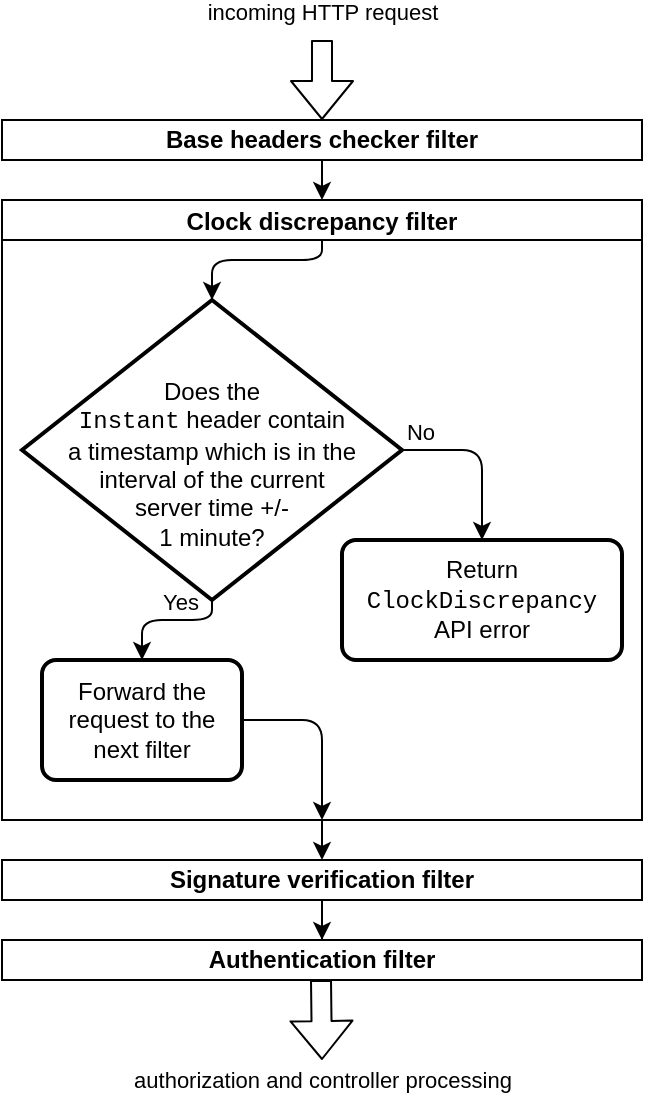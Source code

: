 <mxfile version="13.0.9">
    <diagram id="Sttl8mKHboSlKdve3zSI" name="Page-1">
        <mxGraphModel dx="625" dy="579" grid="1" gridSize="10" guides="1" tooltips="1" connect="1" arrows="1" fold="1" page="1" pageScale="1" pageWidth="827" pageHeight="1169" math="0" shadow="0">
            <root>
                <mxCell id="0"/>
                <mxCell id="1" parent="0"/>
                <mxCell id="52" style="edgeStyle=orthogonalEdgeStyle;rounded=0;orthogonalLoop=1;jettySize=auto;html=1;exitX=0.5;exitY=1;exitDx=0;exitDy=0;entryX=0.5;entryY=0;entryDx=0;entryDy=0;" parent="1" source="21" target="41" edge="1">
                    <mxGeometry relative="1" as="geometry"/>
                </mxCell>
                <mxCell id="21" value="&lt;b&gt;Base headers checker filter&lt;/b&gt;" style="rounded=0;whiteSpace=wrap;html=1;" parent="1" vertex="1">
                    <mxGeometry x="40" y="120" width="320" height="20" as="geometry"/>
                </mxCell>
                <mxCell id="26" value="" style="edgeStyle=orthogonalEdgeStyle;rounded=0;orthogonalLoop=1;jettySize=auto;html=1;" parent="1" source="23" target="25" edge="1">
                    <mxGeometry relative="1" as="geometry"/>
                </mxCell>
                <mxCell id="23" value="&lt;b&gt;Signature verification filter&lt;/b&gt;" style="rounded=0;whiteSpace=wrap;html=1;" parent="1" vertex="1">
                    <mxGeometry x="40" y="490" width="320" height="20" as="geometry"/>
                </mxCell>
                <mxCell id="25" value="&lt;b&gt;Authentication filter&lt;/b&gt;" style="rounded=0;whiteSpace=wrap;html=1;" parent="1" vertex="1">
                    <mxGeometry x="40" y="530" width="320" height="20" as="geometry"/>
                </mxCell>
                <mxCell id="18" value="" style="shape=flexArrow;endArrow=classic;html=1;entryX=0.5;entryY=0;entryDx=0;entryDy=0;" parent="1" edge="1">
                    <mxGeometry width="50" height="50" relative="1" as="geometry">
                        <mxPoint x="200" y="80" as="sourcePoint"/>
                        <mxPoint x="200" y="120" as="targetPoint"/>
                    </mxGeometry>
                </mxCell>
                <mxCell id="19" value="incoming HTTP request" style="edgeLabel;html=1;align=center;verticalAlign=middle;resizable=0;points=[];" parent="18" vertex="1" connectable="0">
                    <mxGeometry x="-0.6" y="1" relative="1" as="geometry">
                        <mxPoint x="-1" y="-22" as="offset"/>
                    </mxGeometry>
                </mxCell>
                <mxCell id="39" value="" style="shape=flexArrow;endArrow=classic;html=1;" parent="1" edge="1">
                    <mxGeometry width="50" height="50" relative="1" as="geometry">
                        <mxPoint x="199.5" y="550" as="sourcePoint"/>
                        <mxPoint x="200" y="590" as="targetPoint"/>
                    </mxGeometry>
                </mxCell>
                <mxCell id="40" value="authorization and controller processing" style="edgeLabel;html=1;align=center;verticalAlign=middle;resizable=0;points=[];" parent="39" vertex="1" connectable="0">
                    <mxGeometry x="-0.6" y="1" relative="1" as="geometry">
                        <mxPoint x="-0.6" y="42.01" as="offset"/>
                    </mxGeometry>
                </mxCell>
                <mxCell id="53" style="edgeStyle=orthogonalEdgeStyle;rounded=0;orthogonalLoop=1;jettySize=auto;html=1;exitX=0.5;exitY=1;exitDx=0;exitDy=0;entryX=0.5;entryY=0;entryDx=0;entryDy=0;" parent="1" source="41" target="23" edge="1">
                    <mxGeometry relative="1" as="geometry"/>
                </mxCell>
                <mxCell id="41" value="Clock discrepancy filter" style="swimlane;startSize=20;" parent="1" vertex="1">
                    <mxGeometry x="40" y="160" width="320" height="310" as="geometry"/>
                </mxCell>
                <mxCell id="54" style="edgeStyle=orthogonalEdgeStyle;rounded=1;orthogonalLoop=1;jettySize=auto;html=1;exitX=0.5;exitY=1;exitDx=0;exitDy=0;exitPerimeter=0;entryX=0.5;entryY=0;entryDx=0;entryDy=0;" parent="41" source="42" target="47" edge="1">
                    <mxGeometry relative="1" as="geometry">
                        <Array as="points">
                            <mxPoint x="105" y="210"/>
                            <mxPoint x="70" y="210"/>
                        </Array>
                    </mxGeometry>
                </mxCell>
                <mxCell id="58" value="Yes" style="edgeLabel;html=1;align=center;verticalAlign=middle;resizable=0;points=[];" parent="54" vertex="1" connectable="0">
                    <mxGeometry x="-0.813" y="2" relative="1" as="geometry">
                        <mxPoint x="-18" y="-5" as="offset"/>
                    </mxGeometry>
                </mxCell>
                <mxCell id="55" style="edgeStyle=orthogonalEdgeStyle;rounded=1;orthogonalLoop=1;jettySize=auto;html=1;exitX=1;exitY=0.5;exitDx=0;exitDy=0;exitPerimeter=0;entryX=0.5;entryY=0;entryDx=0;entryDy=0;" parent="41" source="42" target="44" edge="1">
                    <mxGeometry relative="1" as="geometry"/>
                </mxCell>
                <mxCell id="57" value="No" style="edgeLabel;html=1;align=center;verticalAlign=middle;resizable=0;points=[];" parent="55" vertex="1" connectable="0">
                    <mxGeometry x="-0.467" y="2" relative="1" as="geometry">
                        <mxPoint x="-14" y="-7" as="offset"/>
                    </mxGeometry>
                </mxCell>
                <mxCell id="42" value="&lt;font style=&quot;font-size: 12px&quot;&gt;Does the&lt;br&gt;&lt;font face=&quot;Courier New&quot; style=&quot;font-size: 12px&quot;&gt;Instant&lt;/font&gt;&amp;nbsp;header contain&lt;br&gt;a timestamp&amp;nbsp;which is in the interval of the current&lt;br&gt;server time&amp;nbsp;+/-&lt;br&gt;1 minute?&lt;/font&gt;" style="strokeWidth=2;html=1;shape=mxgraph.flowchart.decision;whiteSpace=wrap;spacingBottom=0;spacingTop=13;spacingLeft=1;spacingRight=1;" parent="41" vertex="1">
                    <mxGeometry x="10" y="50" width="190" height="150" as="geometry"/>
                </mxCell>
                <mxCell id="43" value="" style="endArrow=classic;html=1;entryX=0.5;entryY=0;entryDx=0;entryDy=0;entryPerimeter=0;" parent="41" target="42" edge="1">
                    <mxGeometry width="50" height="50" relative="1" as="geometry">
                        <mxPoint x="160" y="20" as="sourcePoint"/>
                        <mxPoint x="520" y="20" as="targetPoint"/>
                        <Array as="points">
                            <mxPoint x="160" y="30"/>
                            <mxPoint x="105" y="30"/>
                        </Array>
                    </mxGeometry>
                </mxCell>
                <mxCell id="44" value="Return &lt;font face=&quot;Courier New&quot;&gt;ClockDiscrepancy&lt;/font&gt;&lt;br&gt;API error" style="rounded=1;whiteSpace=wrap;html=1;absoluteArcSize=1;arcSize=14;strokeWidth=2;" parent="41" vertex="1">
                    <mxGeometry x="170" y="170" width="140" height="60" as="geometry"/>
                </mxCell>
                <mxCell id="47" value="Forward the request to the next filter" style="rounded=1;whiteSpace=wrap;html=1;absoluteArcSize=1;arcSize=14;strokeWidth=2;" parent="41" vertex="1">
                    <mxGeometry x="20" y="230" width="100" height="60" as="geometry"/>
                </mxCell>
                <mxCell id="56" style="edgeStyle=orthogonalEdgeStyle;rounded=1;orthogonalLoop=1;jettySize=auto;html=1;exitX=1;exitY=0.5;exitDx=0;exitDy=0;entryX=0.5;entryY=1;entryDx=0;entryDy=0;endArrow=classic;endFill=1;" parent="41" source="47" target="41" edge="1">
                    <mxGeometry relative="1" as="geometry">
                        <mxPoint x="160" y="300" as="targetPoint"/>
                        <Array as="points">
                            <mxPoint x="160" y="260"/>
                        </Array>
                    </mxGeometry>
                </mxCell>
            </root>
        </mxGraphModel>
    </diagram>
</mxfile>
